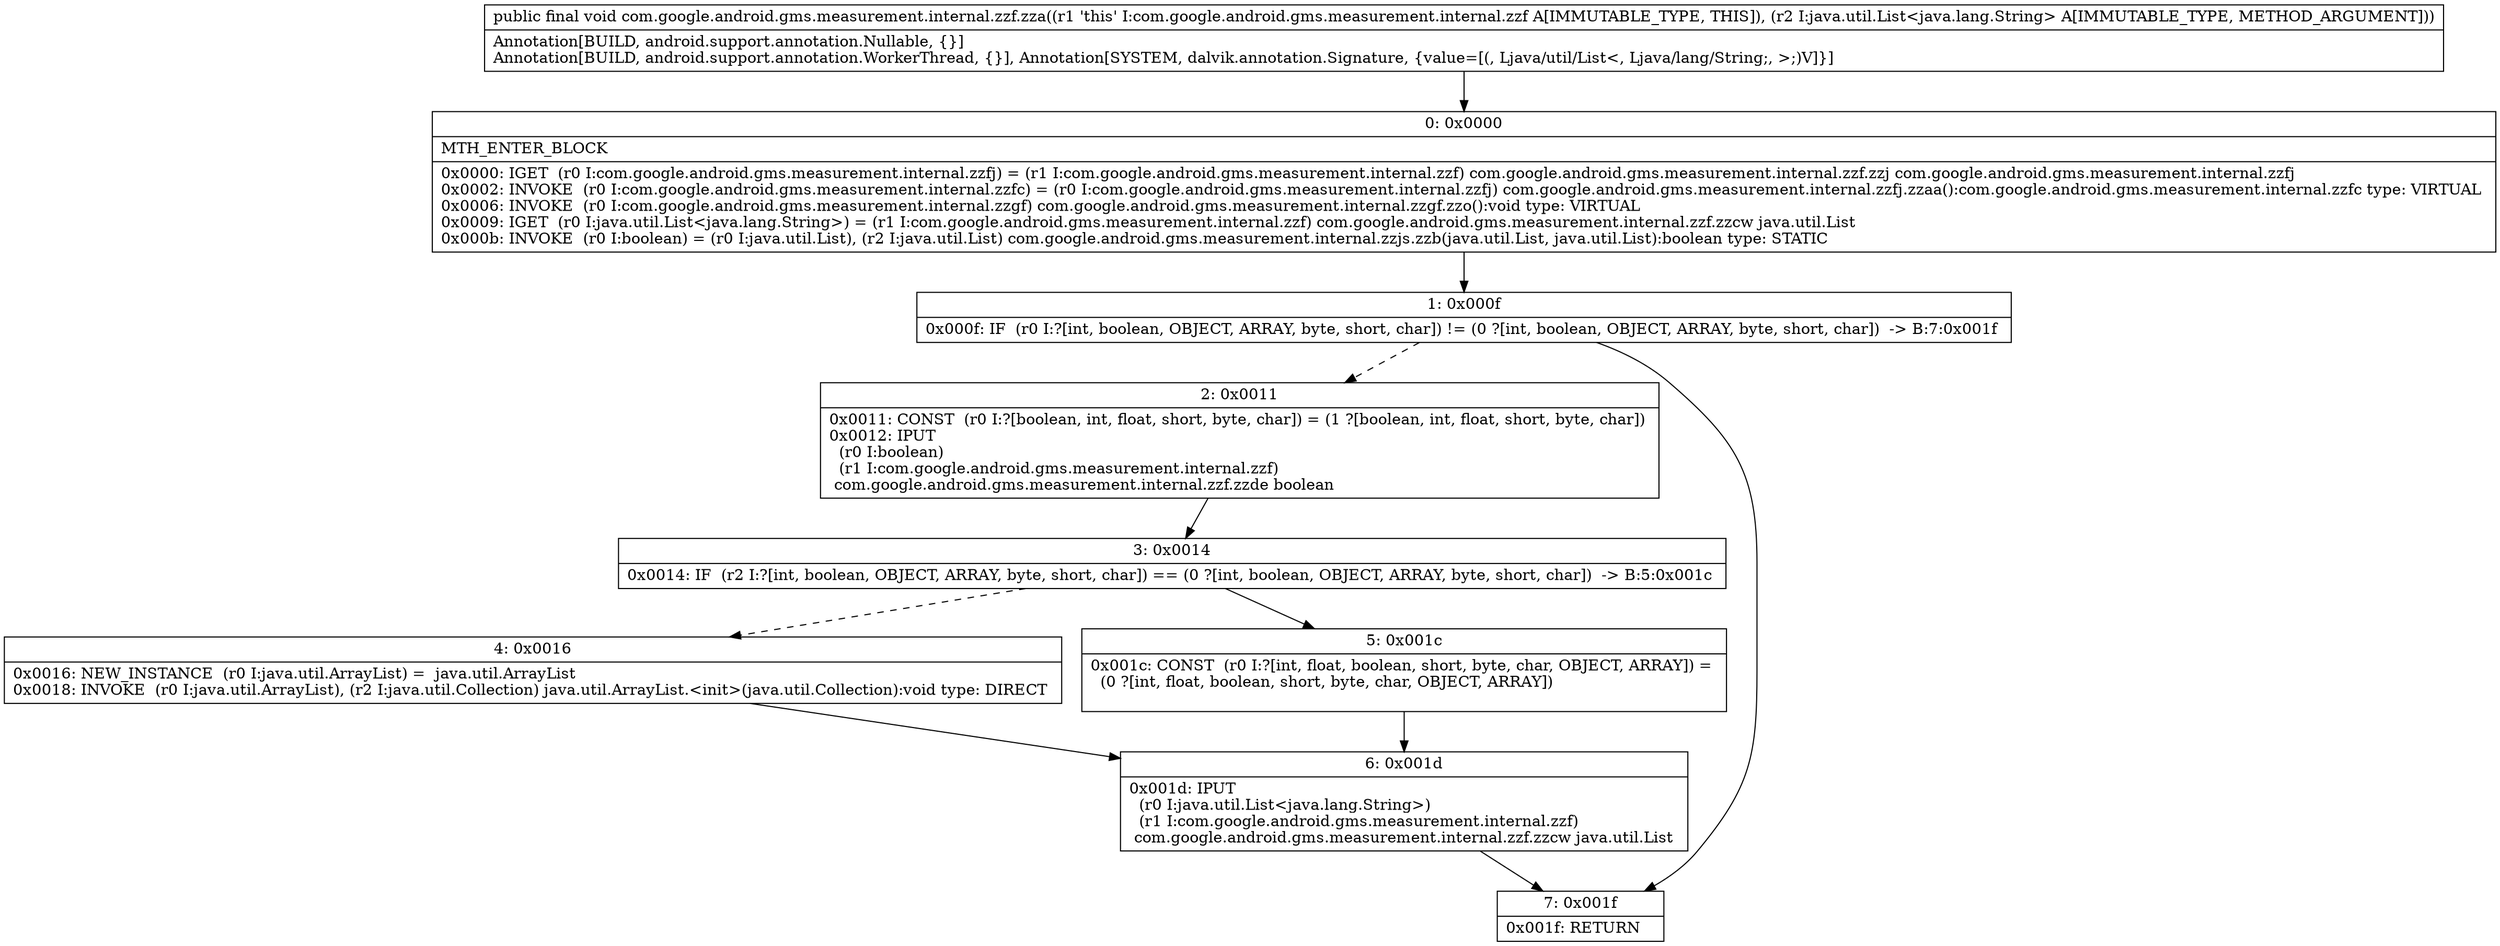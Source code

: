 digraph "CFG forcom.google.android.gms.measurement.internal.zzf.zza(Ljava\/util\/List;)V" {
Node_0 [shape=record,label="{0\:\ 0x0000|MTH_ENTER_BLOCK\l|0x0000: IGET  (r0 I:com.google.android.gms.measurement.internal.zzfj) = (r1 I:com.google.android.gms.measurement.internal.zzf) com.google.android.gms.measurement.internal.zzf.zzj com.google.android.gms.measurement.internal.zzfj \l0x0002: INVOKE  (r0 I:com.google.android.gms.measurement.internal.zzfc) = (r0 I:com.google.android.gms.measurement.internal.zzfj) com.google.android.gms.measurement.internal.zzfj.zzaa():com.google.android.gms.measurement.internal.zzfc type: VIRTUAL \l0x0006: INVOKE  (r0 I:com.google.android.gms.measurement.internal.zzgf) com.google.android.gms.measurement.internal.zzgf.zzo():void type: VIRTUAL \l0x0009: IGET  (r0 I:java.util.List\<java.lang.String\>) = (r1 I:com.google.android.gms.measurement.internal.zzf) com.google.android.gms.measurement.internal.zzf.zzcw java.util.List \l0x000b: INVOKE  (r0 I:boolean) = (r0 I:java.util.List), (r2 I:java.util.List) com.google.android.gms.measurement.internal.zzjs.zzb(java.util.List, java.util.List):boolean type: STATIC \l}"];
Node_1 [shape=record,label="{1\:\ 0x000f|0x000f: IF  (r0 I:?[int, boolean, OBJECT, ARRAY, byte, short, char]) != (0 ?[int, boolean, OBJECT, ARRAY, byte, short, char])  \-\> B:7:0x001f \l}"];
Node_2 [shape=record,label="{2\:\ 0x0011|0x0011: CONST  (r0 I:?[boolean, int, float, short, byte, char]) = (1 ?[boolean, int, float, short, byte, char]) \l0x0012: IPUT  \l  (r0 I:boolean)\l  (r1 I:com.google.android.gms.measurement.internal.zzf)\l com.google.android.gms.measurement.internal.zzf.zzde boolean \l}"];
Node_3 [shape=record,label="{3\:\ 0x0014|0x0014: IF  (r2 I:?[int, boolean, OBJECT, ARRAY, byte, short, char]) == (0 ?[int, boolean, OBJECT, ARRAY, byte, short, char])  \-\> B:5:0x001c \l}"];
Node_4 [shape=record,label="{4\:\ 0x0016|0x0016: NEW_INSTANCE  (r0 I:java.util.ArrayList) =  java.util.ArrayList \l0x0018: INVOKE  (r0 I:java.util.ArrayList), (r2 I:java.util.Collection) java.util.ArrayList.\<init\>(java.util.Collection):void type: DIRECT \l}"];
Node_5 [shape=record,label="{5\:\ 0x001c|0x001c: CONST  (r0 I:?[int, float, boolean, short, byte, char, OBJECT, ARRAY]) = \l  (0 ?[int, float, boolean, short, byte, char, OBJECT, ARRAY])\l \l}"];
Node_6 [shape=record,label="{6\:\ 0x001d|0x001d: IPUT  \l  (r0 I:java.util.List\<java.lang.String\>)\l  (r1 I:com.google.android.gms.measurement.internal.zzf)\l com.google.android.gms.measurement.internal.zzf.zzcw java.util.List \l}"];
Node_7 [shape=record,label="{7\:\ 0x001f|0x001f: RETURN   \l}"];
MethodNode[shape=record,label="{public final void com.google.android.gms.measurement.internal.zzf.zza((r1 'this' I:com.google.android.gms.measurement.internal.zzf A[IMMUTABLE_TYPE, THIS]), (r2 I:java.util.List\<java.lang.String\> A[IMMUTABLE_TYPE, METHOD_ARGUMENT]))  | Annotation[BUILD, android.support.annotation.Nullable, \{\}]\lAnnotation[BUILD, android.support.annotation.WorkerThread, \{\}], Annotation[SYSTEM, dalvik.annotation.Signature, \{value=[(, Ljava\/util\/List\<, Ljava\/lang\/String;, \>;)V]\}]\l}"];
MethodNode -> Node_0;
Node_0 -> Node_1;
Node_1 -> Node_2[style=dashed];
Node_1 -> Node_7;
Node_2 -> Node_3;
Node_3 -> Node_4[style=dashed];
Node_3 -> Node_5;
Node_4 -> Node_6;
Node_5 -> Node_6;
Node_6 -> Node_7;
}


